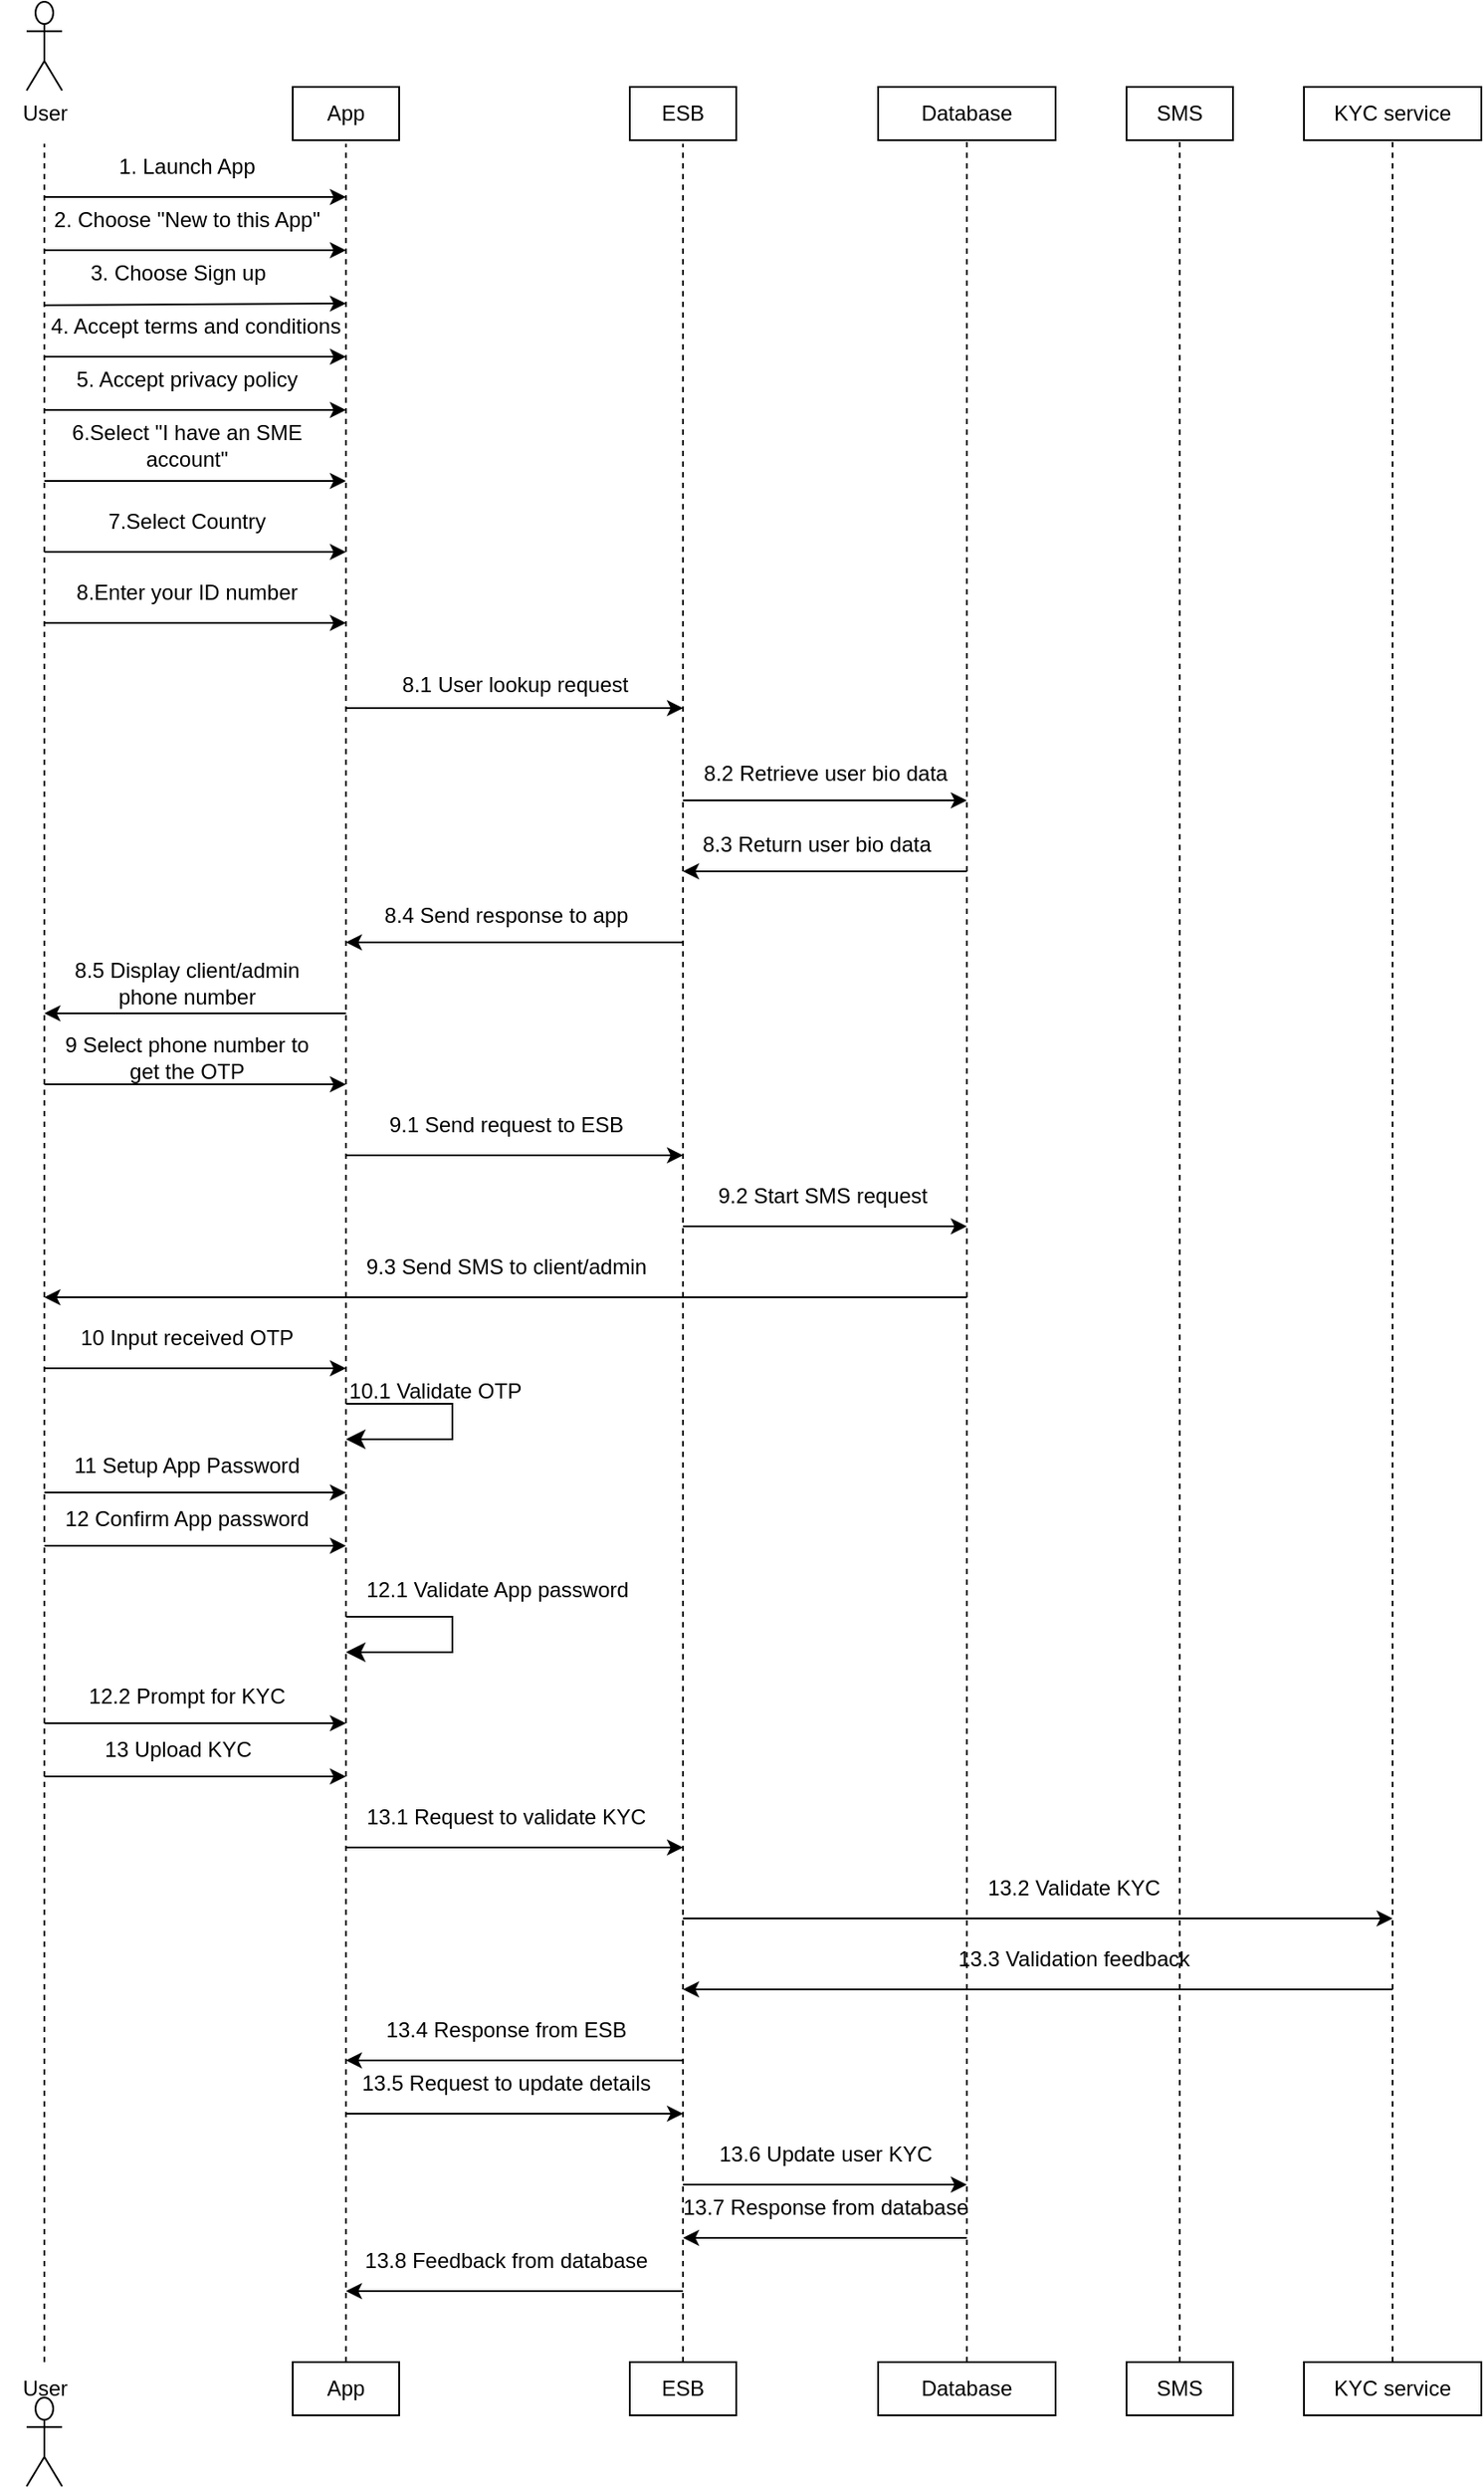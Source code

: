 <mxfile version="21.2.1" type="github">
  <diagram id="C5RBs43oDa-KdzZeNtuy" name="Page-1">
    <mxGraphModel dx="880" dy="1645" grid="1" gridSize="10" guides="1" tooltips="1" connect="1" arrows="1" fold="1" page="1" pageScale="1" pageWidth="827" pageHeight="1169" math="0" shadow="0">
      <root>
        <mxCell id="WIyWlLk6GJQsqaUBKTNV-0" />
        <mxCell id="WIyWlLk6GJQsqaUBKTNV-1" parent="WIyWlLk6GJQsqaUBKTNV-0" />
        <mxCell id="Jld1LGPgW5Q3hscS3iwY-0" value="" style="endArrow=none;dashed=1;html=1;rounded=0;" edge="1" parent="WIyWlLk6GJQsqaUBKTNV-1">
          <mxGeometry width="50" height="50" relative="1" as="geometry">
            <mxPoint x="120" y="1280" as="sourcePoint" />
            <mxPoint x="120" y="30" as="targetPoint" />
            <Array as="points" />
          </mxGeometry>
        </mxCell>
        <mxCell id="Jld1LGPgW5Q3hscS3iwY-1" value="" style="endArrow=none;dashed=1;html=1;rounded=0;" edge="1" parent="WIyWlLk6GJQsqaUBKTNV-1">
          <mxGeometry width="50" height="50" relative="1" as="geometry">
            <mxPoint x="290" y="1280" as="sourcePoint" />
            <mxPoint x="290" y="30" as="targetPoint" />
            <Array as="points" />
          </mxGeometry>
        </mxCell>
        <mxCell id="Jld1LGPgW5Q3hscS3iwY-2" value="" style="endArrow=none;dashed=1;html=1;rounded=0;" edge="1" parent="WIyWlLk6GJQsqaUBKTNV-1">
          <mxGeometry width="50" height="50" relative="1" as="geometry">
            <mxPoint x="880" y="1280" as="sourcePoint" />
            <mxPoint x="880" y="28" as="targetPoint" />
            <Array as="points" />
          </mxGeometry>
        </mxCell>
        <mxCell id="Jld1LGPgW5Q3hscS3iwY-3" value="" style="endArrow=none;dashed=1;html=1;rounded=0;" edge="1" parent="WIyWlLk6GJQsqaUBKTNV-1">
          <mxGeometry width="50" height="50" relative="1" as="geometry">
            <mxPoint x="640" y="1280" as="sourcePoint" />
            <mxPoint x="640" y="28" as="targetPoint" />
            <Array as="points" />
          </mxGeometry>
        </mxCell>
        <mxCell id="Jld1LGPgW5Q3hscS3iwY-4" value="" style="endArrow=none;dashed=1;html=1;rounded=0;" edge="1" parent="WIyWlLk6GJQsqaUBKTNV-1">
          <mxGeometry width="50" height="50" relative="1" as="geometry">
            <mxPoint x="760" y="1280" as="sourcePoint" />
            <mxPoint x="760" y="28" as="targetPoint" />
            <Array as="points">
              <mxPoint x="760" y="238" />
            </Array>
          </mxGeometry>
        </mxCell>
        <mxCell id="Jld1LGPgW5Q3hscS3iwY-5" value="" style="endArrow=none;dashed=1;html=1;rounded=0;" edge="1" parent="WIyWlLk6GJQsqaUBKTNV-1">
          <mxGeometry width="50" height="50" relative="1" as="geometry">
            <mxPoint x="480" y="1280" as="sourcePoint" />
            <mxPoint x="480" y="30" as="targetPoint" />
            <Array as="points" />
          </mxGeometry>
        </mxCell>
        <mxCell id="Jld1LGPgW5Q3hscS3iwY-6" value="" style="endArrow=classic;html=1;rounded=0;" edge="1" parent="WIyWlLk6GJQsqaUBKTNV-1">
          <mxGeometry width="50" height="50" relative="1" as="geometry">
            <mxPoint x="120" y="60" as="sourcePoint" />
            <mxPoint x="290" y="60" as="targetPoint" />
          </mxGeometry>
        </mxCell>
        <mxCell id="Jld1LGPgW5Q3hscS3iwY-7" value="" style="endArrow=classic;html=1;rounded=0;" edge="1" parent="WIyWlLk6GJQsqaUBKTNV-1">
          <mxGeometry width="50" height="50" relative="1" as="geometry">
            <mxPoint x="120" y="90" as="sourcePoint" />
            <mxPoint x="290" y="90" as="targetPoint" />
          </mxGeometry>
        </mxCell>
        <mxCell id="Jld1LGPgW5Q3hscS3iwY-8" value="" style="endArrow=classic;html=1;rounded=0;" edge="1" parent="WIyWlLk6GJQsqaUBKTNV-1">
          <mxGeometry width="50" height="50" relative="1" as="geometry">
            <mxPoint x="120" y="121" as="sourcePoint" />
            <mxPoint x="290" y="120" as="targetPoint" />
          </mxGeometry>
        </mxCell>
        <mxCell id="Jld1LGPgW5Q3hscS3iwY-9" value="" style="endArrow=classic;html=1;rounded=0;" edge="1" parent="WIyWlLk6GJQsqaUBKTNV-1">
          <mxGeometry width="50" height="50" relative="1" as="geometry">
            <mxPoint x="120" y="300" as="sourcePoint" />
            <mxPoint x="290" y="300" as="targetPoint" />
            <Array as="points">
              <mxPoint x="210" y="300" />
            </Array>
          </mxGeometry>
        </mxCell>
        <mxCell id="Jld1LGPgW5Q3hscS3iwY-10" value="" style="endArrow=classic;html=1;rounded=0;" edge="1" parent="WIyWlLk6GJQsqaUBKTNV-1">
          <mxGeometry width="50" height="50" relative="1" as="geometry">
            <mxPoint x="120" y="220" as="sourcePoint" />
            <mxPoint x="290" y="220" as="targetPoint" />
            <Array as="points">
              <mxPoint x="210" y="220" />
            </Array>
          </mxGeometry>
        </mxCell>
        <mxCell id="Jld1LGPgW5Q3hscS3iwY-11" value="" style="endArrow=classic;html=1;rounded=0;" edge="1" parent="WIyWlLk6GJQsqaUBKTNV-1">
          <mxGeometry width="50" height="50" relative="1" as="geometry">
            <mxPoint x="120" y="150" as="sourcePoint" />
            <mxPoint x="290" y="150" as="targetPoint" />
            <Array as="points">
              <mxPoint x="200" y="150" />
            </Array>
          </mxGeometry>
        </mxCell>
        <mxCell id="Jld1LGPgW5Q3hscS3iwY-12" value="" style="endArrow=classic;html=1;rounded=0;" edge="1" parent="WIyWlLk6GJQsqaUBKTNV-1">
          <mxGeometry width="50" height="50" relative="1" as="geometry">
            <mxPoint x="120" y="180" as="sourcePoint" />
            <mxPoint x="290" y="180" as="targetPoint" />
          </mxGeometry>
        </mxCell>
        <mxCell id="Jld1LGPgW5Q3hscS3iwY-13" value="" style="endArrow=classic;html=1;rounded=0;" edge="1" parent="WIyWlLk6GJQsqaUBKTNV-1">
          <mxGeometry width="50" height="50" relative="1" as="geometry">
            <mxPoint x="120" y="260" as="sourcePoint" />
            <mxPoint x="290" y="260" as="targetPoint" />
          </mxGeometry>
        </mxCell>
        <mxCell id="Jld1LGPgW5Q3hscS3iwY-16" value="3. Choose Sign up" style="text;html=1;align=center;verticalAlign=middle;resizable=0;points=[];autosize=1;strokeColor=none;fillColor=none;" vertex="1" parent="WIyWlLk6GJQsqaUBKTNV-1">
          <mxGeometry x="135" y="88" width="120" height="30" as="geometry" />
        </mxCell>
        <mxCell id="Jld1LGPgW5Q3hscS3iwY-25" value="1. Launch App" style="text;html=1;align=center;verticalAlign=middle;resizable=0;points=[];autosize=1;strokeColor=none;fillColor=none;" vertex="1" parent="WIyWlLk6GJQsqaUBKTNV-1">
          <mxGeometry x="150" y="28" width="100" height="30" as="geometry" />
        </mxCell>
        <mxCell id="Jld1LGPgW5Q3hscS3iwY-26" value="2. Choose &quot;New to this App&quot;" style="text;html=1;align=center;verticalAlign=middle;resizable=0;points=[];autosize=1;strokeColor=none;fillColor=none;" vertex="1" parent="WIyWlLk6GJQsqaUBKTNV-1">
          <mxGeometry x="115" y="58" width="170" height="30" as="geometry" />
        </mxCell>
        <mxCell id="Jld1LGPgW5Q3hscS3iwY-27" value="&amp;nbsp; &amp;nbsp;4. Accept terms and conditions" style="text;html=1;align=center;verticalAlign=middle;resizable=0;points=[];autosize=1;strokeColor=none;fillColor=none;" vertex="1" parent="WIyWlLk6GJQsqaUBKTNV-1">
          <mxGeometry x="100" y="118" width="200" height="30" as="geometry" />
        </mxCell>
        <mxCell id="Jld1LGPgW5Q3hscS3iwY-28" value="5. Accept privacy policy" style="text;html=1;align=center;verticalAlign=middle;resizable=0;points=[];autosize=1;strokeColor=none;fillColor=none;" vertex="1" parent="WIyWlLk6GJQsqaUBKTNV-1">
          <mxGeometry x="125" y="148" width="150" height="30" as="geometry" />
        </mxCell>
        <mxCell id="Jld1LGPgW5Q3hscS3iwY-31" value="&amp;nbsp; &amp;nbsp; &amp;nbsp;&lt;br&gt;6.Select &quot;I have an SME&lt;br style=&quot;border-color: var(--border-color);&quot;&gt;account&quot;" style="text;html=1;align=center;verticalAlign=middle;resizable=0;points=[];autosize=1;strokeColor=none;fillColor=none;" vertex="1" parent="WIyWlLk6GJQsqaUBKTNV-1">
          <mxGeometry x="125" y="163" width="150" height="60" as="geometry" />
        </mxCell>
        <mxCell id="Jld1LGPgW5Q3hscS3iwY-32" value="7.Select Country" style="text;html=1;align=center;verticalAlign=middle;resizable=0;points=[];autosize=1;strokeColor=none;fillColor=none;" vertex="1" parent="WIyWlLk6GJQsqaUBKTNV-1">
          <mxGeometry x="145" y="228" width="110" height="30" as="geometry" />
        </mxCell>
        <mxCell id="Jld1LGPgW5Q3hscS3iwY-33" value="8.Enter your ID number" style="text;html=1;align=center;verticalAlign=middle;resizable=0;points=[];autosize=1;strokeColor=none;fillColor=none;" vertex="1" parent="WIyWlLk6GJQsqaUBKTNV-1">
          <mxGeometry x="125" y="268" width="150" height="30" as="geometry" />
        </mxCell>
        <mxCell id="Jld1LGPgW5Q3hscS3iwY-34" value="App" style="rounded=0;whiteSpace=wrap;html=1;" vertex="1" parent="WIyWlLk6GJQsqaUBKTNV-1">
          <mxGeometry x="260" y="-2" width="60" height="30" as="geometry" />
        </mxCell>
        <mxCell id="Jld1LGPgW5Q3hscS3iwY-35" value="User" style="text;html=1;align=center;verticalAlign=middle;resizable=0;points=[];autosize=1;strokeColor=none;fillColor=none;" vertex="1" parent="WIyWlLk6GJQsqaUBKTNV-1">
          <mxGeometry x="95" y="-2" width="50" height="30" as="geometry" />
        </mxCell>
        <mxCell id="Jld1LGPgW5Q3hscS3iwY-36" value="ESB" style="rounded=0;whiteSpace=wrap;html=1;" vertex="1" parent="WIyWlLk6GJQsqaUBKTNV-1">
          <mxGeometry x="450" y="-2" width="60" height="30" as="geometry" />
        </mxCell>
        <mxCell id="Jld1LGPgW5Q3hscS3iwY-37" value="Database" style="rounded=0;whiteSpace=wrap;html=1;" vertex="1" parent="WIyWlLk6GJQsqaUBKTNV-1">
          <mxGeometry x="590" y="-2" width="100" height="30" as="geometry" />
        </mxCell>
        <mxCell id="Jld1LGPgW5Q3hscS3iwY-38" value="SMS" style="rounded=0;whiteSpace=wrap;html=1;" vertex="1" parent="WIyWlLk6GJQsqaUBKTNV-1">
          <mxGeometry x="730" y="-2" width="60" height="30" as="geometry" />
        </mxCell>
        <mxCell id="Jld1LGPgW5Q3hscS3iwY-39" value="KYC service" style="rounded=0;whiteSpace=wrap;html=1;" vertex="1" parent="WIyWlLk6GJQsqaUBKTNV-1">
          <mxGeometry x="830" y="-2" width="100" height="30" as="geometry" />
        </mxCell>
        <mxCell id="Jld1LGPgW5Q3hscS3iwY-40" value="" style="endArrow=classic;html=1;rounded=0;" edge="1" parent="WIyWlLk6GJQsqaUBKTNV-1">
          <mxGeometry width="50" height="50" relative="1" as="geometry">
            <mxPoint x="290" y="348" as="sourcePoint" />
            <mxPoint x="480" y="348" as="targetPoint" />
          </mxGeometry>
        </mxCell>
        <mxCell id="Jld1LGPgW5Q3hscS3iwY-41" value="8.1 User lookup request" style="text;html=1;align=center;verticalAlign=middle;resizable=0;points=[];autosize=1;strokeColor=none;fillColor=none;" vertex="1" parent="WIyWlLk6GJQsqaUBKTNV-1">
          <mxGeometry x="310" y="320" width="150" height="30" as="geometry" />
        </mxCell>
        <mxCell id="Jld1LGPgW5Q3hscS3iwY-43" value="8.2 Retrieve user bio data" style="text;html=1;align=center;verticalAlign=middle;resizable=0;points=[];autosize=1;strokeColor=none;fillColor=none;" vertex="1" parent="WIyWlLk6GJQsqaUBKTNV-1">
          <mxGeometry x="480" y="370" width="160" height="30" as="geometry" />
        </mxCell>
        <mxCell id="Jld1LGPgW5Q3hscS3iwY-44" value="" style="endArrow=classic;html=1;rounded=0;" edge="1" parent="WIyWlLk6GJQsqaUBKTNV-1">
          <mxGeometry width="50" height="50" relative="1" as="geometry">
            <mxPoint x="480" y="400" as="sourcePoint" />
            <mxPoint x="640" y="400" as="targetPoint" />
          </mxGeometry>
        </mxCell>
        <mxCell id="Jld1LGPgW5Q3hscS3iwY-45" value="" style="endArrow=classic;html=1;rounded=0;" edge="1" parent="WIyWlLk6GJQsqaUBKTNV-1">
          <mxGeometry width="50" height="50" relative="1" as="geometry">
            <mxPoint x="640" y="440" as="sourcePoint" />
            <mxPoint x="480" y="440" as="targetPoint" />
          </mxGeometry>
        </mxCell>
        <mxCell id="Jld1LGPgW5Q3hscS3iwY-46" value="8.3&amp;nbsp;Return user bio data" style="text;html=1;align=center;verticalAlign=middle;resizable=0;points=[];autosize=1;strokeColor=none;fillColor=none;" vertex="1" parent="WIyWlLk6GJQsqaUBKTNV-1">
          <mxGeometry x="480" y="410" width="150" height="30" as="geometry" />
        </mxCell>
        <mxCell id="Jld1LGPgW5Q3hscS3iwY-47" value="" style="endArrow=classic;html=1;rounded=0;" edge="1" parent="WIyWlLk6GJQsqaUBKTNV-1">
          <mxGeometry width="50" height="50" relative="1" as="geometry">
            <mxPoint x="480" y="480" as="sourcePoint" />
            <mxPoint x="290" y="480" as="targetPoint" />
          </mxGeometry>
        </mxCell>
        <mxCell id="Jld1LGPgW5Q3hscS3iwY-48" value="8.4 Send response to app" style="text;html=1;align=center;verticalAlign=middle;resizable=0;points=[];autosize=1;strokeColor=none;fillColor=none;" vertex="1" parent="WIyWlLk6GJQsqaUBKTNV-1">
          <mxGeometry x="300" y="450" width="160" height="30" as="geometry" />
        </mxCell>
        <mxCell id="Jld1LGPgW5Q3hscS3iwY-49" value="" style="endArrow=classic;html=1;rounded=0;" edge="1" parent="WIyWlLk6GJQsqaUBKTNV-1">
          <mxGeometry width="50" height="50" relative="1" as="geometry">
            <mxPoint x="290" y="520" as="sourcePoint" />
            <mxPoint x="120" y="520" as="targetPoint" />
          </mxGeometry>
        </mxCell>
        <mxCell id="Jld1LGPgW5Q3hscS3iwY-50" value="8.5 Display client/admin &lt;br&gt;phone number" style="text;html=1;align=center;verticalAlign=middle;resizable=0;points=[];autosize=1;strokeColor=none;fillColor=none;" vertex="1" parent="WIyWlLk6GJQsqaUBKTNV-1">
          <mxGeometry x="125" y="483" width="150" height="40" as="geometry" />
        </mxCell>
        <mxCell id="Jld1LGPgW5Q3hscS3iwY-51" value="" style="endArrow=classic;html=1;rounded=0;" edge="1" parent="WIyWlLk6GJQsqaUBKTNV-1">
          <mxGeometry width="50" height="50" relative="1" as="geometry">
            <mxPoint x="120" y="560" as="sourcePoint" />
            <mxPoint x="290" y="560" as="targetPoint" />
          </mxGeometry>
        </mxCell>
        <mxCell id="Jld1LGPgW5Q3hscS3iwY-56" value="" style="shape=umlActor;verticalLabelPosition=bottom;verticalAlign=top;html=1;outlineConnect=0;" vertex="1" parent="WIyWlLk6GJQsqaUBKTNV-1">
          <mxGeometry x="110" y="-50" width="20" height="50" as="geometry" />
        </mxCell>
        <mxCell id="Jld1LGPgW5Q3hscS3iwY-60" value="9 Select phone number to&lt;br&gt;get the OTP" style="text;html=1;align=center;verticalAlign=middle;resizable=0;points=[];autosize=1;strokeColor=none;fillColor=none;" vertex="1" parent="WIyWlLk6GJQsqaUBKTNV-1">
          <mxGeometry x="120" y="525" width="160" height="40" as="geometry" />
        </mxCell>
        <mxCell id="Jld1LGPgW5Q3hscS3iwY-61" value="" style="endArrow=classic;html=1;rounded=0;" edge="1" parent="WIyWlLk6GJQsqaUBKTNV-1">
          <mxGeometry width="50" height="50" relative="1" as="geometry">
            <mxPoint x="290" y="600" as="sourcePoint" />
            <mxPoint x="480" y="600" as="targetPoint" />
          </mxGeometry>
        </mxCell>
        <mxCell id="Jld1LGPgW5Q3hscS3iwY-63" value="9.1 Send request to ESB" style="text;html=1;align=center;verticalAlign=middle;resizable=0;points=[];autosize=1;strokeColor=none;fillColor=none;" vertex="1" parent="WIyWlLk6GJQsqaUBKTNV-1">
          <mxGeometry x="300" y="568" width="160" height="30" as="geometry" />
        </mxCell>
        <mxCell id="Jld1LGPgW5Q3hscS3iwY-64" value="" style="edgeStyle=none;orthogonalLoop=1;jettySize=auto;html=1;rounded=0;" edge="1" parent="WIyWlLk6GJQsqaUBKTNV-1">
          <mxGeometry width="100" relative="1" as="geometry">
            <mxPoint x="480" y="640" as="sourcePoint" />
            <mxPoint x="640" y="640" as="targetPoint" />
            <Array as="points" />
          </mxGeometry>
        </mxCell>
        <mxCell id="Jld1LGPgW5Q3hscS3iwY-65" value="9.2 Start SMS request&amp;nbsp;" style="text;html=1;align=center;verticalAlign=middle;resizable=0;points=[];autosize=1;strokeColor=none;fillColor=none;" vertex="1" parent="WIyWlLk6GJQsqaUBKTNV-1">
          <mxGeometry x="490" y="608" width="140" height="30" as="geometry" />
        </mxCell>
        <mxCell id="Jld1LGPgW5Q3hscS3iwY-67" value="" style="edgeStyle=none;orthogonalLoop=1;jettySize=auto;html=1;rounded=0;" edge="1" parent="WIyWlLk6GJQsqaUBKTNV-1">
          <mxGeometry width="100" relative="1" as="geometry">
            <mxPoint x="640" y="680" as="sourcePoint" />
            <mxPoint x="120" y="680" as="targetPoint" />
            <Array as="points" />
          </mxGeometry>
        </mxCell>
        <mxCell id="Jld1LGPgW5Q3hscS3iwY-68" value="9.3 Send SMS to client/admin" style="text;html=1;align=center;verticalAlign=middle;resizable=0;points=[];autosize=1;strokeColor=none;fillColor=none;" vertex="1" parent="WIyWlLk6GJQsqaUBKTNV-1">
          <mxGeometry x="290" y="648" width="180" height="30" as="geometry" />
        </mxCell>
        <mxCell id="Jld1LGPgW5Q3hscS3iwY-69" value="" style="edgeStyle=none;orthogonalLoop=1;jettySize=auto;html=1;rounded=0;" edge="1" parent="WIyWlLk6GJQsqaUBKTNV-1">
          <mxGeometry width="100" relative="1" as="geometry">
            <mxPoint x="120" y="720" as="sourcePoint" />
            <mxPoint x="290" y="720" as="targetPoint" />
            <Array as="points" />
          </mxGeometry>
        </mxCell>
        <mxCell id="Jld1LGPgW5Q3hscS3iwY-70" value="10 Input received OTP" style="text;html=1;align=center;verticalAlign=middle;resizable=0;points=[];autosize=1;strokeColor=none;fillColor=none;" vertex="1" parent="WIyWlLk6GJQsqaUBKTNV-1">
          <mxGeometry x="130" y="688" width="140" height="30" as="geometry" />
        </mxCell>
        <mxCell id="Jld1LGPgW5Q3hscS3iwY-74" value="" style="edgeStyle=elbowEdgeStyle;elbow=horizontal;endArrow=classic;html=1;curved=0;rounded=0;endSize=8;startSize=8;" edge="1" parent="WIyWlLk6GJQsqaUBKTNV-1">
          <mxGeometry width="50" height="50" relative="1" as="geometry">
            <mxPoint x="290" y="740" as="sourcePoint" />
            <mxPoint x="290" y="760" as="targetPoint" />
            <Array as="points">
              <mxPoint x="350" y="760" />
            </Array>
          </mxGeometry>
        </mxCell>
        <mxCell id="Jld1LGPgW5Q3hscS3iwY-75" value="10.1 Validate OTP" style="text;html=1;align=center;verticalAlign=middle;resizable=0;points=[];autosize=1;strokeColor=none;fillColor=none;" vertex="1" parent="WIyWlLk6GJQsqaUBKTNV-1">
          <mxGeometry x="280" y="718" width="120" height="30" as="geometry" />
        </mxCell>
        <mxCell id="Jld1LGPgW5Q3hscS3iwY-76" value="" style="edgeStyle=none;orthogonalLoop=1;jettySize=auto;html=1;rounded=0;" edge="1" parent="WIyWlLk6GJQsqaUBKTNV-1">
          <mxGeometry width="100" relative="1" as="geometry">
            <mxPoint x="120" y="790" as="sourcePoint" />
            <mxPoint x="290" y="790" as="targetPoint" />
            <Array as="points" />
          </mxGeometry>
        </mxCell>
        <mxCell id="Jld1LGPgW5Q3hscS3iwY-77" value="11 Setup App Password" style="text;html=1;align=center;verticalAlign=middle;resizable=0;points=[];autosize=1;strokeColor=none;fillColor=none;" vertex="1" parent="WIyWlLk6GJQsqaUBKTNV-1">
          <mxGeometry x="125" y="760" width="150" height="30" as="geometry" />
        </mxCell>
        <mxCell id="Jld1LGPgW5Q3hscS3iwY-78" value="" style="edgeStyle=none;orthogonalLoop=1;jettySize=auto;html=1;rounded=0;" edge="1" parent="WIyWlLk6GJQsqaUBKTNV-1">
          <mxGeometry width="100" relative="1" as="geometry">
            <mxPoint x="120" y="820" as="sourcePoint" />
            <mxPoint x="290" y="820" as="targetPoint" />
            <Array as="points" />
          </mxGeometry>
        </mxCell>
        <mxCell id="Jld1LGPgW5Q3hscS3iwY-79" value="12 Confirm App password" style="text;html=1;align=center;verticalAlign=middle;resizable=0;points=[];autosize=1;strokeColor=none;fillColor=none;" vertex="1" parent="WIyWlLk6GJQsqaUBKTNV-1">
          <mxGeometry x="120" y="790" width="160" height="30" as="geometry" />
        </mxCell>
        <mxCell id="Jld1LGPgW5Q3hscS3iwY-80" value="" style="edgeStyle=elbowEdgeStyle;elbow=horizontal;endArrow=classic;html=1;curved=0;rounded=0;endSize=8;startSize=8;" edge="1" parent="WIyWlLk6GJQsqaUBKTNV-1">
          <mxGeometry width="50" height="50" relative="1" as="geometry">
            <mxPoint x="290" y="860" as="sourcePoint" />
            <mxPoint x="290" y="880" as="targetPoint" />
            <Array as="points">
              <mxPoint x="350" y="880" />
            </Array>
          </mxGeometry>
        </mxCell>
        <mxCell id="Jld1LGPgW5Q3hscS3iwY-82" value="12.1 Validate App password" style="text;html=1;align=center;verticalAlign=middle;resizable=0;points=[];autosize=1;strokeColor=none;fillColor=none;" vertex="1" parent="WIyWlLk6GJQsqaUBKTNV-1">
          <mxGeometry x="290" y="830" width="170" height="30" as="geometry" />
        </mxCell>
        <mxCell id="Jld1LGPgW5Q3hscS3iwY-84" value="" style="edgeStyle=none;orthogonalLoop=1;jettySize=auto;html=1;rounded=0;" edge="1" parent="WIyWlLk6GJQsqaUBKTNV-1">
          <mxGeometry width="100" relative="1" as="geometry">
            <mxPoint x="120" y="920" as="sourcePoint" />
            <mxPoint x="290" y="920" as="targetPoint" />
            <Array as="points" />
          </mxGeometry>
        </mxCell>
        <mxCell id="Jld1LGPgW5Q3hscS3iwY-85" value="12.2 Prompt for KYC" style="text;html=1;align=center;verticalAlign=middle;resizable=0;points=[];autosize=1;strokeColor=none;fillColor=none;" vertex="1" parent="WIyWlLk6GJQsqaUBKTNV-1">
          <mxGeometry x="135" y="890" width="130" height="30" as="geometry" />
        </mxCell>
        <mxCell id="Jld1LGPgW5Q3hscS3iwY-86" value="13 Upload KYC" style="text;html=1;align=center;verticalAlign=middle;resizable=0;points=[];autosize=1;strokeColor=none;fillColor=none;" vertex="1" parent="WIyWlLk6GJQsqaUBKTNV-1">
          <mxGeometry x="140" y="920" width="110" height="30" as="geometry" />
        </mxCell>
        <mxCell id="Jld1LGPgW5Q3hscS3iwY-87" value="" style="endArrow=classic;html=1;rounded=0;" edge="1" parent="WIyWlLk6GJQsqaUBKTNV-1">
          <mxGeometry width="50" height="50" relative="1" as="geometry">
            <mxPoint x="120" y="950" as="sourcePoint" />
            <mxPoint x="290" y="950" as="targetPoint" />
          </mxGeometry>
        </mxCell>
        <mxCell id="Jld1LGPgW5Q3hscS3iwY-88" value="" style="edgeStyle=none;orthogonalLoop=1;jettySize=auto;html=1;rounded=0;" edge="1" parent="WIyWlLk6GJQsqaUBKTNV-1">
          <mxGeometry width="100" relative="1" as="geometry">
            <mxPoint x="290" y="990" as="sourcePoint" />
            <mxPoint x="480" y="990" as="targetPoint" />
            <Array as="points" />
          </mxGeometry>
        </mxCell>
        <mxCell id="Jld1LGPgW5Q3hscS3iwY-89" value="13.1 Request to validate KYC" style="text;html=1;align=center;verticalAlign=middle;resizable=0;points=[];autosize=1;strokeColor=none;fillColor=none;" vertex="1" parent="WIyWlLk6GJQsqaUBKTNV-1">
          <mxGeometry x="290" y="958" width="180" height="30" as="geometry" />
        </mxCell>
        <mxCell id="Jld1LGPgW5Q3hscS3iwY-91" value="" style="edgeStyle=none;orthogonalLoop=1;jettySize=auto;html=1;rounded=0;" edge="1" parent="WIyWlLk6GJQsqaUBKTNV-1">
          <mxGeometry width="100" relative="1" as="geometry">
            <mxPoint x="480" y="1030" as="sourcePoint" />
            <mxPoint x="880" y="1030" as="targetPoint" />
            <Array as="points" />
          </mxGeometry>
        </mxCell>
        <mxCell id="Jld1LGPgW5Q3hscS3iwY-93" value="13.2 Validate KYC" style="text;html=1;align=center;verticalAlign=middle;resizable=0;points=[];autosize=1;strokeColor=none;fillColor=none;" vertex="1" parent="WIyWlLk6GJQsqaUBKTNV-1">
          <mxGeometry x="640" y="998" width="120" height="30" as="geometry" />
        </mxCell>
        <mxCell id="Jld1LGPgW5Q3hscS3iwY-94" value="" style="edgeStyle=none;orthogonalLoop=1;jettySize=auto;html=1;rounded=0;" edge="1" parent="WIyWlLk6GJQsqaUBKTNV-1">
          <mxGeometry width="100" relative="1" as="geometry">
            <mxPoint x="880" y="1070" as="sourcePoint" />
            <mxPoint x="480" y="1070" as="targetPoint" />
            <Array as="points" />
          </mxGeometry>
        </mxCell>
        <mxCell id="Jld1LGPgW5Q3hscS3iwY-95" value="13.3 Validation feedback" style="text;html=1;align=center;verticalAlign=middle;resizable=0;points=[];autosize=1;strokeColor=none;fillColor=none;" vertex="1" parent="WIyWlLk6GJQsqaUBKTNV-1">
          <mxGeometry x="625" y="1038" width="150" height="30" as="geometry" />
        </mxCell>
        <mxCell id="Jld1LGPgW5Q3hscS3iwY-96" value="" style="edgeStyle=none;orthogonalLoop=1;jettySize=auto;html=1;rounded=0;" edge="1" parent="WIyWlLk6GJQsqaUBKTNV-1">
          <mxGeometry width="100" relative="1" as="geometry">
            <mxPoint x="480" y="1110" as="sourcePoint" />
            <mxPoint x="290" y="1110" as="targetPoint" />
            <Array as="points" />
          </mxGeometry>
        </mxCell>
        <mxCell id="Jld1LGPgW5Q3hscS3iwY-97" value="13.4 Response from ESB" style="text;html=1;align=center;verticalAlign=middle;resizable=0;points=[];autosize=1;strokeColor=none;fillColor=none;" vertex="1" parent="WIyWlLk6GJQsqaUBKTNV-1">
          <mxGeometry x="300" y="1078" width="160" height="30" as="geometry" />
        </mxCell>
        <mxCell id="Jld1LGPgW5Q3hscS3iwY-98" value="" style="edgeStyle=none;orthogonalLoop=1;jettySize=auto;html=1;rounded=0;" edge="1" parent="WIyWlLk6GJQsqaUBKTNV-1">
          <mxGeometry width="100" relative="1" as="geometry">
            <mxPoint x="290" y="1140" as="sourcePoint" />
            <mxPoint x="480" y="1140" as="targetPoint" />
            <Array as="points" />
          </mxGeometry>
        </mxCell>
        <mxCell id="Jld1LGPgW5Q3hscS3iwY-99" value="13.5 Request to update details" style="text;html=1;align=center;verticalAlign=middle;resizable=0;points=[];autosize=1;strokeColor=none;fillColor=none;" vertex="1" parent="WIyWlLk6GJQsqaUBKTNV-1">
          <mxGeometry x="285" y="1108" width="190" height="30" as="geometry" />
        </mxCell>
        <mxCell id="Jld1LGPgW5Q3hscS3iwY-102" value="" style="edgeStyle=none;orthogonalLoop=1;jettySize=auto;html=1;rounded=0;" edge="1" parent="WIyWlLk6GJQsqaUBKTNV-1">
          <mxGeometry width="100" relative="1" as="geometry">
            <mxPoint x="480" y="1180" as="sourcePoint" />
            <mxPoint x="640" y="1180" as="targetPoint" />
            <Array as="points" />
          </mxGeometry>
        </mxCell>
        <mxCell id="Jld1LGPgW5Q3hscS3iwY-103" value="13.6 Update user KYC" style="text;html=1;align=center;verticalAlign=middle;resizable=0;points=[];autosize=1;strokeColor=none;fillColor=none;" vertex="1" parent="WIyWlLk6GJQsqaUBKTNV-1">
          <mxGeometry x="490" y="1148" width="140" height="30" as="geometry" />
        </mxCell>
        <mxCell id="Jld1LGPgW5Q3hscS3iwY-105" value="" style="edgeStyle=none;orthogonalLoop=1;jettySize=auto;html=1;rounded=0;" edge="1" parent="WIyWlLk6GJQsqaUBKTNV-1">
          <mxGeometry width="100" relative="1" as="geometry">
            <mxPoint x="640" y="1210" as="sourcePoint" />
            <mxPoint x="480" y="1210" as="targetPoint" />
            <Array as="points" />
          </mxGeometry>
        </mxCell>
        <mxCell id="Jld1LGPgW5Q3hscS3iwY-106" value="13.7 Response from database" style="text;html=1;align=center;verticalAlign=middle;resizable=0;points=[];autosize=1;strokeColor=none;fillColor=none;" vertex="1" parent="WIyWlLk6GJQsqaUBKTNV-1">
          <mxGeometry x="470" y="1178" width="180" height="30" as="geometry" />
        </mxCell>
        <mxCell id="Jld1LGPgW5Q3hscS3iwY-108" value="" style="edgeStyle=none;orthogonalLoop=1;jettySize=auto;html=1;rounded=0;" edge="1" parent="WIyWlLk6GJQsqaUBKTNV-1">
          <mxGeometry width="100" relative="1" as="geometry">
            <mxPoint x="480" y="1240" as="sourcePoint" />
            <mxPoint x="290" y="1240" as="targetPoint" />
            <Array as="points" />
          </mxGeometry>
        </mxCell>
        <mxCell id="Jld1LGPgW5Q3hscS3iwY-109" value="13.8 Feedback from database" style="text;html=1;align=center;verticalAlign=middle;resizable=0;points=[];autosize=1;strokeColor=none;fillColor=none;" vertex="1" parent="WIyWlLk6GJQsqaUBKTNV-1">
          <mxGeometry x="290" y="1208" width="180" height="30" as="geometry" />
        </mxCell>
        <mxCell id="Jld1LGPgW5Q3hscS3iwY-111" value="App" style="rounded=0;whiteSpace=wrap;html=1;" vertex="1" parent="WIyWlLk6GJQsqaUBKTNV-1">
          <mxGeometry x="260" y="1280" width="60" height="30" as="geometry" />
        </mxCell>
        <mxCell id="Jld1LGPgW5Q3hscS3iwY-112" value="ESB" style="rounded=0;whiteSpace=wrap;html=1;" vertex="1" parent="WIyWlLk6GJQsqaUBKTNV-1">
          <mxGeometry x="450" y="1280" width="60" height="30" as="geometry" />
        </mxCell>
        <mxCell id="Jld1LGPgW5Q3hscS3iwY-113" value="Database" style="rounded=0;whiteSpace=wrap;html=1;" vertex="1" parent="WIyWlLk6GJQsqaUBKTNV-1">
          <mxGeometry x="590" y="1280" width="100" height="30" as="geometry" />
        </mxCell>
        <mxCell id="Jld1LGPgW5Q3hscS3iwY-114" value="SMS" style="rounded=0;whiteSpace=wrap;html=1;" vertex="1" parent="WIyWlLk6GJQsqaUBKTNV-1">
          <mxGeometry x="730" y="1280" width="60" height="30" as="geometry" />
        </mxCell>
        <mxCell id="Jld1LGPgW5Q3hscS3iwY-115" value="KYC service" style="rounded=0;whiteSpace=wrap;html=1;" vertex="1" parent="WIyWlLk6GJQsqaUBKTNV-1">
          <mxGeometry x="830" y="1280" width="100" height="30" as="geometry" />
        </mxCell>
        <mxCell id="Jld1LGPgW5Q3hscS3iwY-116" value="User" style="text;html=1;align=center;verticalAlign=middle;resizable=0;points=[];autosize=1;strokeColor=none;fillColor=none;" vertex="1" parent="WIyWlLk6GJQsqaUBKTNV-1">
          <mxGeometry x="95" y="1280" width="50" height="30" as="geometry" />
        </mxCell>
        <mxCell id="Jld1LGPgW5Q3hscS3iwY-117" value="" style="shape=umlActor;verticalLabelPosition=bottom;verticalAlign=top;html=1;outlineConnect=0;" vertex="1" parent="WIyWlLk6GJQsqaUBKTNV-1">
          <mxGeometry x="110" y="1300" width="20" height="50" as="geometry" />
        </mxCell>
      </root>
    </mxGraphModel>
  </diagram>
</mxfile>
